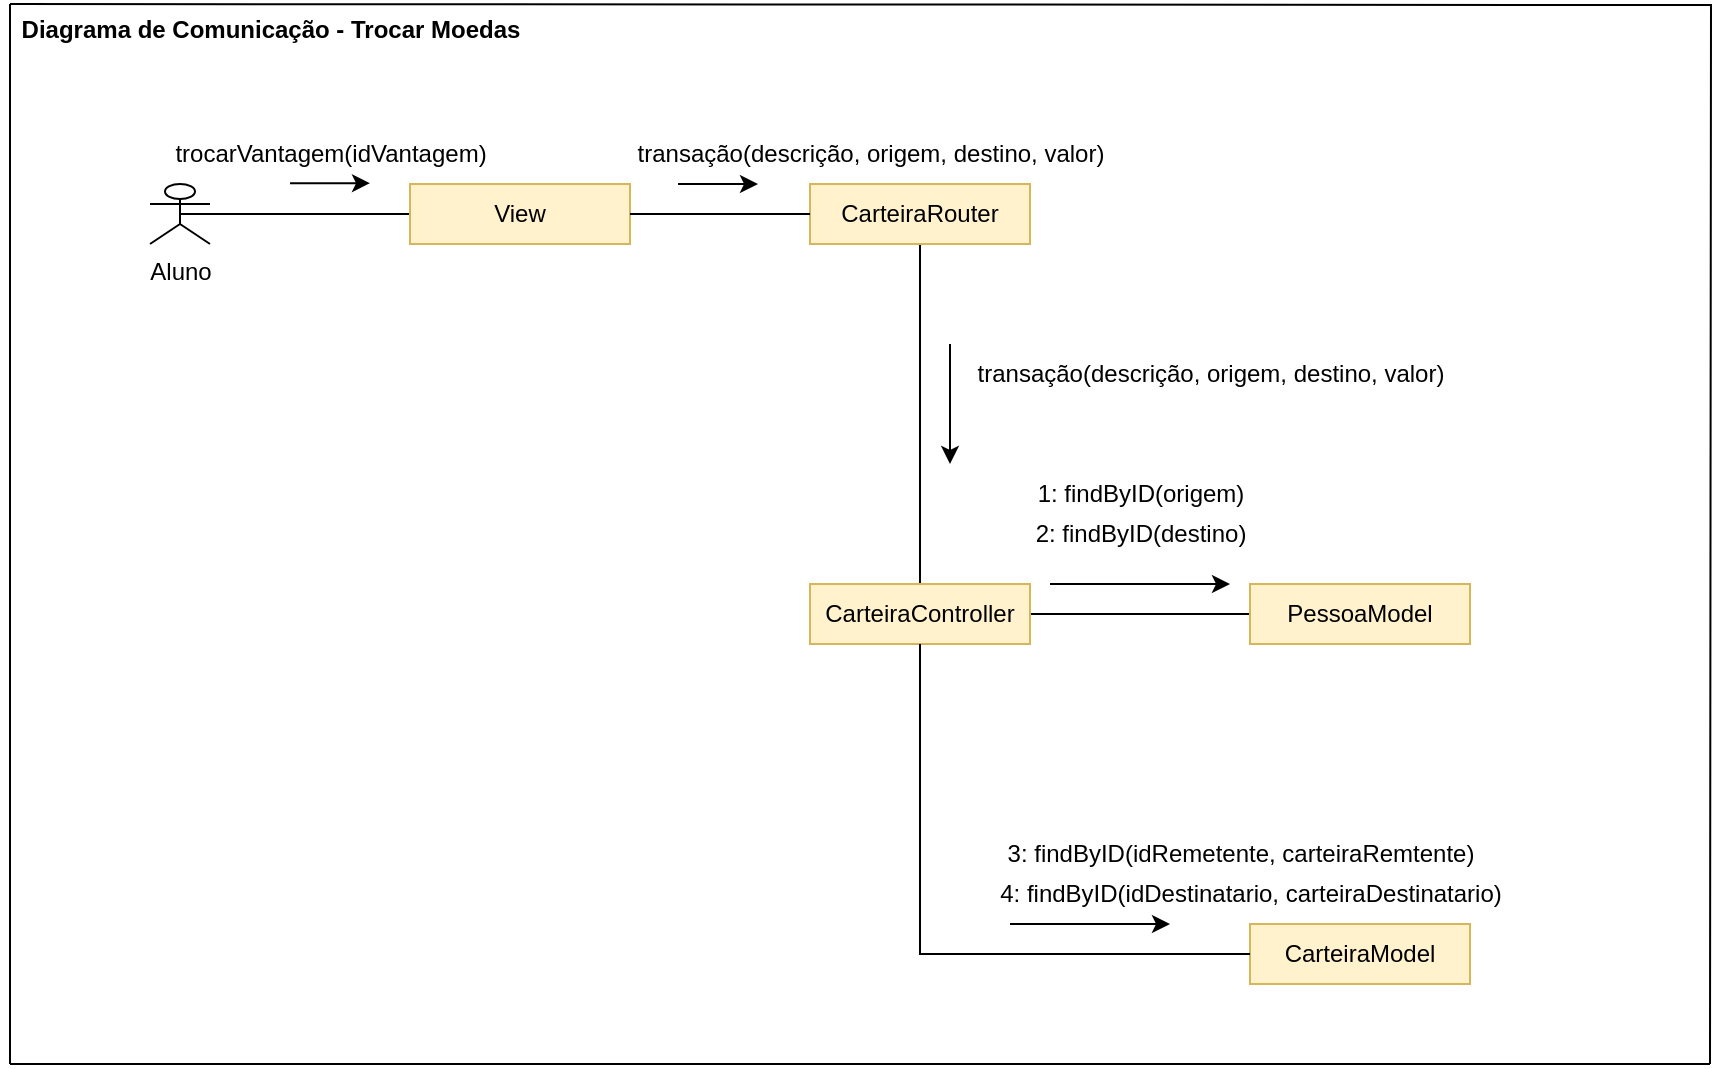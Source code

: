 <mxfile version="21.3.8" type="device">
  <diagram name="Página-1" id="fK7Xlyyx27jgx29i5lb5">
    <mxGraphModel dx="1195" dy="637" grid="1" gridSize="10" guides="1" tooltips="1" connect="1" arrows="1" fold="1" page="1" pageScale="1" pageWidth="827" pageHeight="1169" math="0" shadow="0">
      <root>
        <mxCell id="0" />
        <mxCell id="1" parent="0" />
        <mxCell id="pOOgsz0XG8bR8di0GnX8-8" style="edgeStyle=orthogonalEdgeStyle;rounded=0;orthogonalLoop=1;jettySize=auto;html=1;entryX=0;entryY=0.5;entryDx=0;entryDy=0;endArrow=none;endFill=0;exitX=0.5;exitY=0.5;exitDx=0;exitDy=0;exitPerimeter=0;" edge="1" parent="1" source="pOOgsz0XG8bR8di0GnX8-34" target="pOOgsz0XG8bR8di0GnX8-3">
          <mxGeometry relative="1" as="geometry">
            <mxPoint x="160" y="145" as="sourcePoint" />
          </mxGeometry>
        </mxCell>
        <mxCell id="pOOgsz0XG8bR8di0GnX8-3" value="View" style="html=1;whiteSpace=wrap;fillColor=#fff2cc;strokeColor=#d6b656;" vertex="1" parent="1">
          <mxGeometry x="240" y="130" width="110" height="30" as="geometry" />
        </mxCell>
        <mxCell id="pOOgsz0XG8bR8di0GnX8-10" style="edgeStyle=orthogonalEdgeStyle;rounded=0;orthogonalLoop=1;jettySize=auto;html=1;entryX=0.5;entryY=0;entryDx=0;entryDy=0;endArrow=none;endFill=0;" edge="1" parent="1" source="pOOgsz0XG8bR8di0GnX8-4" target="pOOgsz0XG8bR8di0GnX8-5">
          <mxGeometry relative="1" as="geometry" />
        </mxCell>
        <mxCell id="pOOgsz0XG8bR8di0GnX8-4" value="CarteiraRouter" style="html=1;whiteSpace=wrap;fillColor=#fff2cc;strokeColor=#d6b656;" vertex="1" parent="1">
          <mxGeometry x="440" y="130" width="110" height="30" as="geometry" />
        </mxCell>
        <mxCell id="pOOgsz0XG8bR8di0GnX8-11" style="edgeStyle=orthogonalEdgeStyle;rounded=0;orthogonalLoop=1;jettySize=auto;html=1;entryX=0;entryY=0.5;entryDx=0;entryDy=0;endArrow=none;endFill=0;exitX=1;exitY=0.5;exitDx=0;exitDy=0;" edge="1" parent="1" source="pOOgsz0XG8bR8di0GnX8-5" target="pOOgsz0XG8bR8di0GnX8-6">
          <mxGeometry relative="1" as="geometry">
            <Array as="points">
              <mxPoint x="600" y="345" />
              <mxPoint x="600" y="345" />
            </Array>
          </mxGeometry>
        </mxCell>
        <mxCell id="pOOgsz0XG8bR8di0GnX8-5" value="CarteiraController" style="html=1;whiteSpace=wrap;fillColor=#fff2cc;strokeColor=#d6b656;" vertex="1" parent="1">
          <mxGeometry x="440" y="330" width="110" height="30" as="geometry" />
        </mxCell>
        <mxCell id="pOOgsz0XG8bR8di0GnX8-6" value="PessoaModel" style="html=1;whiteSpace=wrap;fillColor=#fff2cc;strokeColor=#d6b656;" vertex="1" parent="1">
          <mxGeometry x="660" y="330" width="110" height="30" as="geometry" />
        </mxCell>
        <mxCell id="pOOgsz0XG8bR8di0GnX8-9" style="edgeStyle=orthogonalEdgeStyle;rounded=0;orthogonalLoop=1;jettySize=auto;html=1;entryX=0;entryY=0.5;entryDx=0;entryDy=0;endArrow=none;endFill=0;exitX=1;exitY=0.5;exitDx=0;exitDy=0;" edge="1" parent="1" source="pOOgsz0XG8bR8di0GnX8-3" target="pOOgsz0XG8bR8di0GnX8-4">
          <mxGeometry relative="1" as="geometry">
            <mxPoint x="170" y="155" as="sourcePoint" />
            <mxPoint x="250" y="155" as="targetPoint" />
          </mxGeometry>
        </mxCell>
        <mxCell id="pOOgsz0XG8bR8di0GnX8-14" value="" style="endArrow=classic;html=1;rounded=0;" edge="1" parent="1">
          <mxGeometry width="50" height="50" relative="1" as="geometry">
            <mxPoint x="180" y="129.6" as="sourcePoint" />
            <mxPoint x="220" y="129.6" as="targetPoint" />
          </mxGeometry>
        </mxCell>
        <mxCell id="pOOgsz0XG8bR8di0GnX8-15" value="" style="endArrow=classic;html=1;rounded=0;" edge="1" parent="1">
          <mxGeometry width="50" height="50" relative="1" as="geometry">
            <mxPoint x="374" y="130" as="sourcePoint" />
            <mxPoint x="414" y="130" as="targetPoint" />
          </mxGeometry>
        </mxCell>
        <mxCell id="pOOgsz0XG8bR8di0GnX8-16" value="" style="endArrow=classic;html=1;rounded=0;" edge="1" parent="1">
          <mxGeometry width="50" height="50" relative="1" as="geometry">
            <mxPoint x="510" y="210" as="sourcePoint" />
            <mxPoint x="510" y="270" as="targetPoint" />
          </mxGeometry>
        </mxCell>
        <mxCell id="pOOgsz0XG8bR8di0GnX8-17" value="" style="endArrow=classic;html=1;rounded=0;" edge="1" parent="1">
          <mxGeometry width="50" height="50" relative="1" as="geometry">
            <mxPoint x="560" y="330" as="sourcePoint" />
            <mxPoint x="650" y="330" as="targetPoint" />
          </mxGeometry>
        </mxCell>
        <mxCell id="pOOgsz0XG8bR8di0GnX8-19" value="trocarVantagem(idVantagem)" style="text;html=1;align=center;verticalAlign=middle;resizable=0;points=[];autosize=1;strokeColor=none;fillColor=none;" vertex="1" parent="1">
          <mxGeometry x="110" y="100" width="180" height="30" as="geometry" />
        </mxCell>
        <mxCell id="pOOgsz0XG8bR8di0GnX8-20" value="transação(descrição, origem, destino, valor)" style="text;html=1;align=center;verticalAlign=middle;resizable=0;points=[];autosize=1;strokeColor=none;fillColor=none;" vertex="1" parent="1">
          <mxGeometry x="510" y="210" width="260" height="30" as="geometry" />
        </mxCell>
        <mxCell id="pOOgsz0XG8bR8di0GnX8-21" value="1: findByID(origem)" style="text;html=1;align=center;verticalAlign=middle;resizable=0;points=[];autosize=1;strokeColor=none;fillColor=none;" vertex="1" parent="1">
          <mxGeometry x="540" y="270" width="130" height="30" as="geometry" />
        </mxCell>
        <mxCell id="pOOgsz0XG8bR8di0GnX8-27" style="edgeStyle=orthogonalEdgeStyle;rounded=0;orthogonalLoop=1;jettySize=auto;html=1;endArrow=none;endFill=0;" edge="1" parent="1">
          <mxGeometry relative="1" as="geometry">
            <mxPoint x="40" y="40" as="sourcePoint" />
            <mxPoint x="890" y="570" as="targetPoint" />
          </mxGeometry>
        </mxCell>
        <mxCell id="pOOgsz0XG8bR8di0GnX8-28" style="edgeStyle=orthogonalEdgeStyle;rounded=0;orthogonalLoop=1;jettySize=auto;html=1;endArrow=none;endFill=0;" edge="1" parent="1">
          <mxGeometry relative="1" as="geometry">
            <mxPoint x="40" y="40" as="sourcePoint" />
            <mxPoint x="40" y="570" as="targetPoint" />
          </mxGeometry>
        </mxCell>
        <mxCell id="pOOgsz0XG8bR8di0GnX8-29" style="edgeStyle=orthogonalEdgeStyle;rounded=0;orthogonalLoop=1;jettySize=auto;html=1;endArrow=none;endFill=0;" edge="1" parent="1">
          <mxGeometry relative="1" as="geometry">
            <mxPoint x="40" y="570" as="sourcePoint" />
            <mxPoint x="890" y="570" as="targetPoint" />
            <Array as="points">
              <mxPoint x="560" y="570.03" />
              <mxPoint x="650" y="570.03" />
            </Array>
          </mxGeometry>
        </mxCell>
        <mxCell id="pOOgsz0XG8bR8di0GnX8-33" value="Diagrama de Comunicação - Trocar Moedas" style="text;html=1;align=center;verticalAlign=middle;resizable=0;points=[];autosize=1;strokeColor=none;fillColor=none;rounded=0;fontStyle=1" vertex="1" parent="1">
          <mxGeometry x="35" y="38" width="270" height="30" as="geometry" />
        </mxCell>
        <mxCell id="pOOgsz0XG8bR8di0GnX8-34" value="Aluno" style="shape=umlActor;verticalLabelPosition=bottom;verticalAlign=top;html=1;outlineConnect=0;" vertex="1" parent="1">
          <mxGeometry x="110" y="130" width="30" height="30" as="geometry" />
        </mxCell>
        <mxCell id="pOOgsz0XG8bR8di0GnX8-37" value="2: findByID(destino)" style="text;html=1;align=center;verticalAlign=middle;resizable=0;points=[];autosize=1;strokeColor=none;fillColor=none;" vertex="1" parent="1">
          <mxGeometry x="540" y="290" width="130" height="30" as="geometry" />
        </mxCell>
        <mxCell id="pOOgsz0XG8bR8di0GnX8-38" value="3: findByID(idRemetente, carteiraRemtente)" style="text;html=1;align=center;verticalAlign=middle;resizable=0;points=[];autosize=1;strokeColor=none;fillColor=none;" vertex="1" parent="1">
          <mxGeometry x="525" y="450" width="260" height="30" as="geometry" />
        </mxCell>
        <mxCell id="pOOgsz0XG8bR8di0GnX8-39" value="4: findByID(idDestinatario, carteiraDestinatario)" style="text;html=1;align=center;verticalAlign=middle;resizable=0;points=[];autosize=1;strokeColor=none;fillColor=none;" vertex="1" parent="1">
          <mxGeometry x="525" y="470" width="270" height="30" as="geometry" />
        </mxCell>
        <mxCell id="pOOgsz0XG8bR8di0GnX8-40" value="CarteiraModel" style="html=1;whiteSpace=wrap;fillColor=#fff2cc;strokeColor=#d6b656;" vertex="1" parent="1">
          <mxGeometry x="660" y="500" width="110" height="30" as="geometry" />
        </mxCell>
        <mxCell id="pOOgsz0XG8bR8di0GnX8-41" style="edgeStyle=orthogonalEdgeStyle;rounded=0;orthogonalLoop=1;jettySize=auto;html=1;entryX=0.5;entryY=1;entryDx=0;entryDy=0;endArrow=none;endFill=0;exitX=0;exitY=0.5;exitDx=0;exitDy=0;" edge="1" parent="1" source="pOOgsz0XG8bR8di0GnX8-40" target="pOOgsz0XG8bR8di0GnX8-5">
          <mxGeometry relative="1" as="geometry">
            <mxPoint x="560" y="355" as="sourcePoint" />
            <mxPoint x="650" y="355" as="targetPoint" />
            <Array as="points">
              <mxPoint x="495" y="515" />
            </Array>
          </mxGeometry>
        </mxCell>
        <mxCell id="pOOgsz0XG8bR8di0GnX8-43" value="" style="endArrow=classic;html=1;rounded=0;" edge="1" parent="1">
          <mxGeometry width="50" height="50" relative="1" as="geometry">
            <mxPoint x="540" y="500" as="sourcePoint" />
            <mxPoint x="620" y="500" as="targetPoint" />
          </mxGeometry>
        </mxCell>
        <mxCell id="pOOgsz0XG8bR8di0GnX8-44" value="transação(descrição, origem, destino, valor)" style="text;html=1;align=center;verticalAlign=middle;resizable=0;points=[];autosize=1;strokeColor=none;fillColor=none;" vertex="1" parent="1">
          <mxGeometry x="340" y="100" width="260" height="30" as="geometry" />
        </mxCell>
      </root>
    </mxGraphModel>
  </diagram>
</mxfile>
